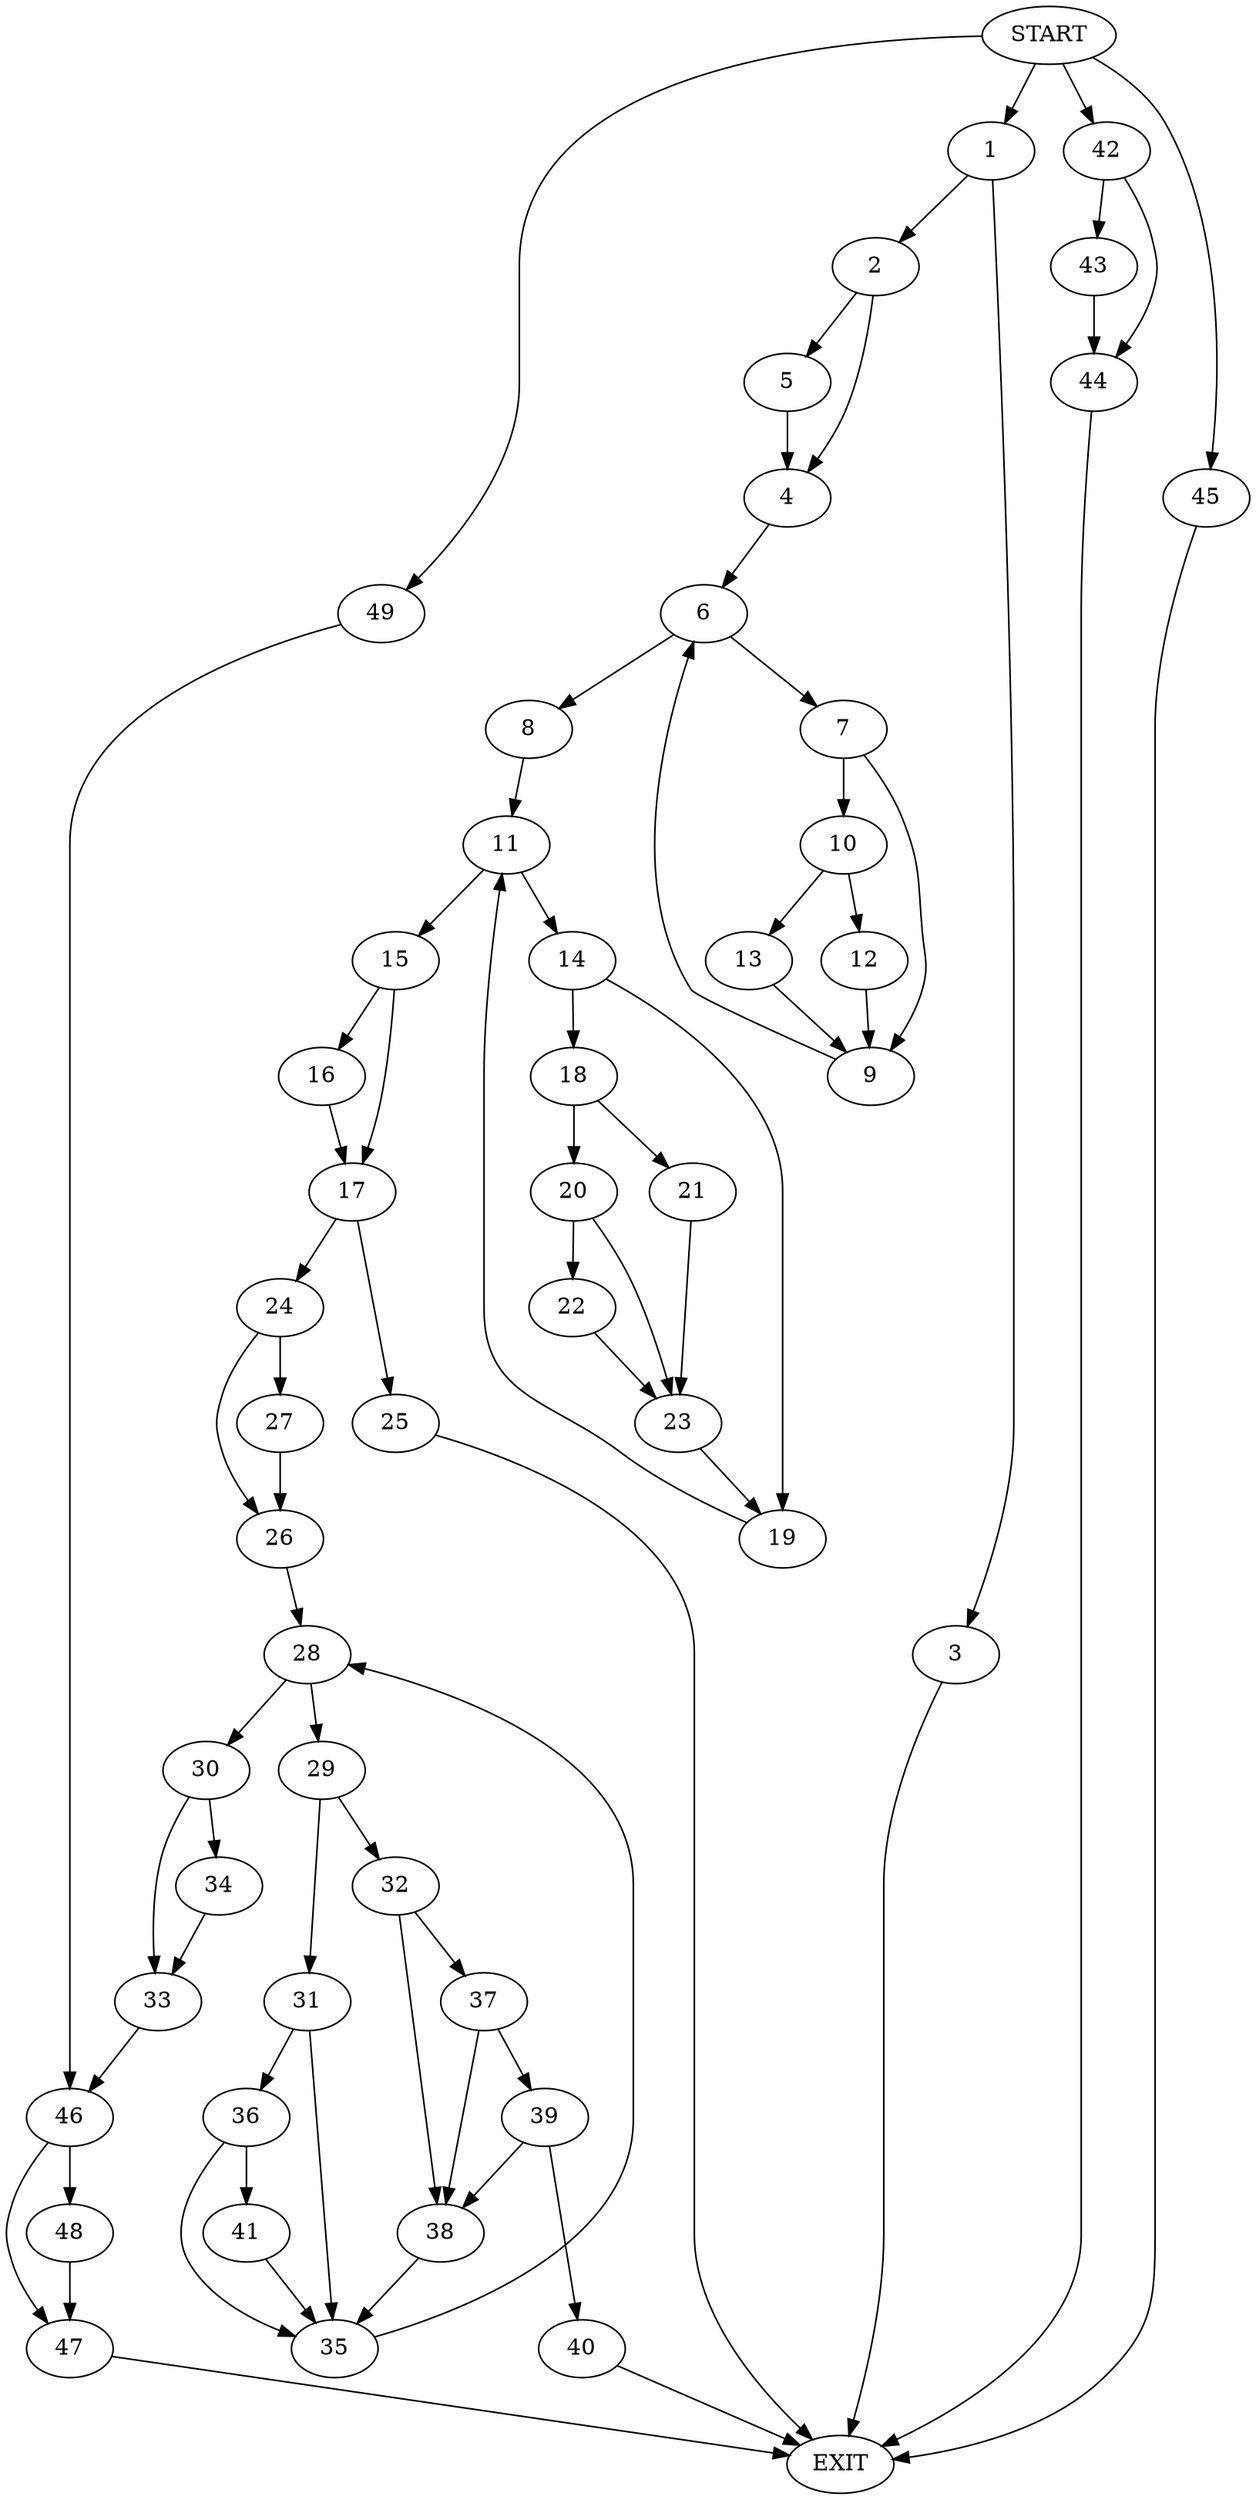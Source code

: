 digraph {
0 [label="START"]
50 [label="EXIT"]
0 -> 1
1 -> 2
1 -> 3
3 -> 50
2 -> 4
2 -> 5
4 -> 6
5 -> 4
6 -> 7
6 -> 8
7 -> 9
7 -> 10
8 -> 11
10 -> 12
10 -> 13
9 -> 6
13 -> 9
12 -> 9
11 -> 14
11 -> 15
15 -> 16
15 -> 17
14 -> 18
14 -> 19
18 -> 20
18 -> 21
19 -> 11
20 -> 22
20 -> 23
21 -> 23
23 -> 19
22 -> 23
17 -> 24
17 -> 25
16 -> 17
24 -> 26
24 -> 27
25 -> 50
27 -> 26
26 -> 28
28 -> 29
28 -> 30
29 -> 31
29 -> 32
30 -> 33
30 -> 34
31 -> 35
31 -> 36
32 -> 37
32 -> 38
38 -> 35
37 -> 39
37 -> 38
39 -> 40
39 -> 38
40 -> 50
35 -> 28
36 -> 41
36 -> 35
41 -> 35
0 -> 42
42 -> 43
42 -> 44
43 -> 44
44 -> 50
0 -> 45
45 -> 50
34 -> 33
33 -> 46
46 -> 47
46 -> 48
0 -> 49
49 -> 46
48 -> 47
47 -> 50
}
